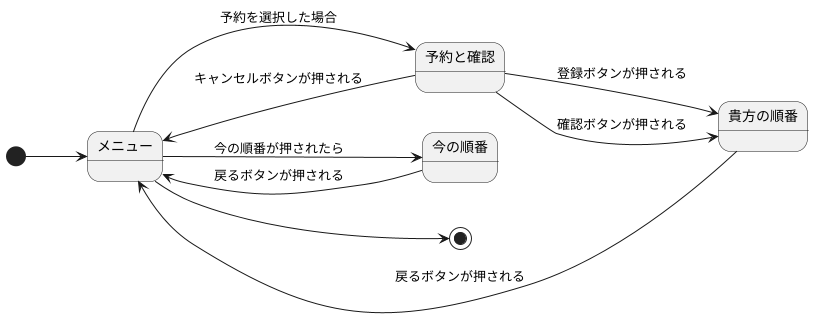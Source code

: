 @startuml 演習6-3_ステートマシン図_診察予約システム.pu
left to right direction
[*] --> メニュー

state メニュー
state 予約と確認
state 貴方の順番 
state 今の順番


メニュー --> 予約と確認 : 予約を選択した場合
予約と確認 --> 貴方の順番   : 登録ボタンが押される
予約と確認 --> メニュー : キャンセルボタンが押される
予約と確認--> 貴方の順番 : 確認ボタンが押される
メニュー --> 今の順番 : 今の順番が押されたら
貴方の順番 --> メニュー : 戻るボタンが押される
今の順番 --> メニュー : 戻るボタンが押される

メニュー --> [*]

@enduml




